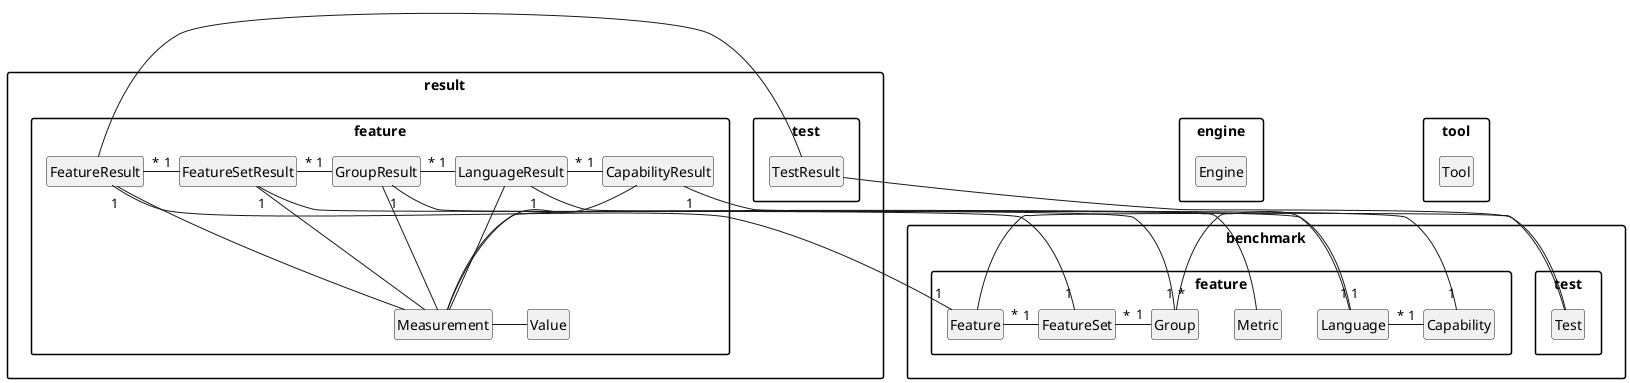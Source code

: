 @startuml

package "engine" {
  class Engine
}
package "tool" {
  class Tool
}
package "result.test" {
  class TestResult
}
package "result.feature" {
  class FeatureResult
  class FeatureSetResult
  class GroupResult
  class LanguageResult
  class CapabilityResult

  class Measurement
  class Value

  Measurement - Value
  FeatureResult -- Measurement
  FeatureSetResult -- Measurement
  GroupResult -- Measurement
  LanguageResult -- Measurement
  CapabilityResult -- Measurement
}

package "benchmark.feature" {

	class Metric

	class Capability

	class Language

	class Group

	class FeatureSet

	class Feature

}

package "benchmark.test" {

	class Test

}

Measurement - Metric

TestResult - Test
TestResult -left- FeatureResult
Test -left- Feature

Feature "*" -right- "1" FeatureSet
FeatureSet "*" -right- "1" Group
Group "*" -right- "1" Language
Language "*" -right- "1" Capability

FeatureResult "*" -right- "1" FeatureSetResult
FeatureSetResult "*" -right- "1" GroupResult
GroupResult "*" -right- "1" LanguageResult
LanguageResult "*" -right- "1" CapabilityResult

FeatureResult "1" - "1" Feature
FeatureSetResult "1" - "1" FeatureSet
GroupResult "1" - "1" Group
LanguageResult "1" - "1" Language
CapabilityResult "1" - "1" Capability

hide empty members
hide empty methods
hide circle

skinparam monochrome true
skinparam shadowing false
skinparam packageStyle rect
@enduml
